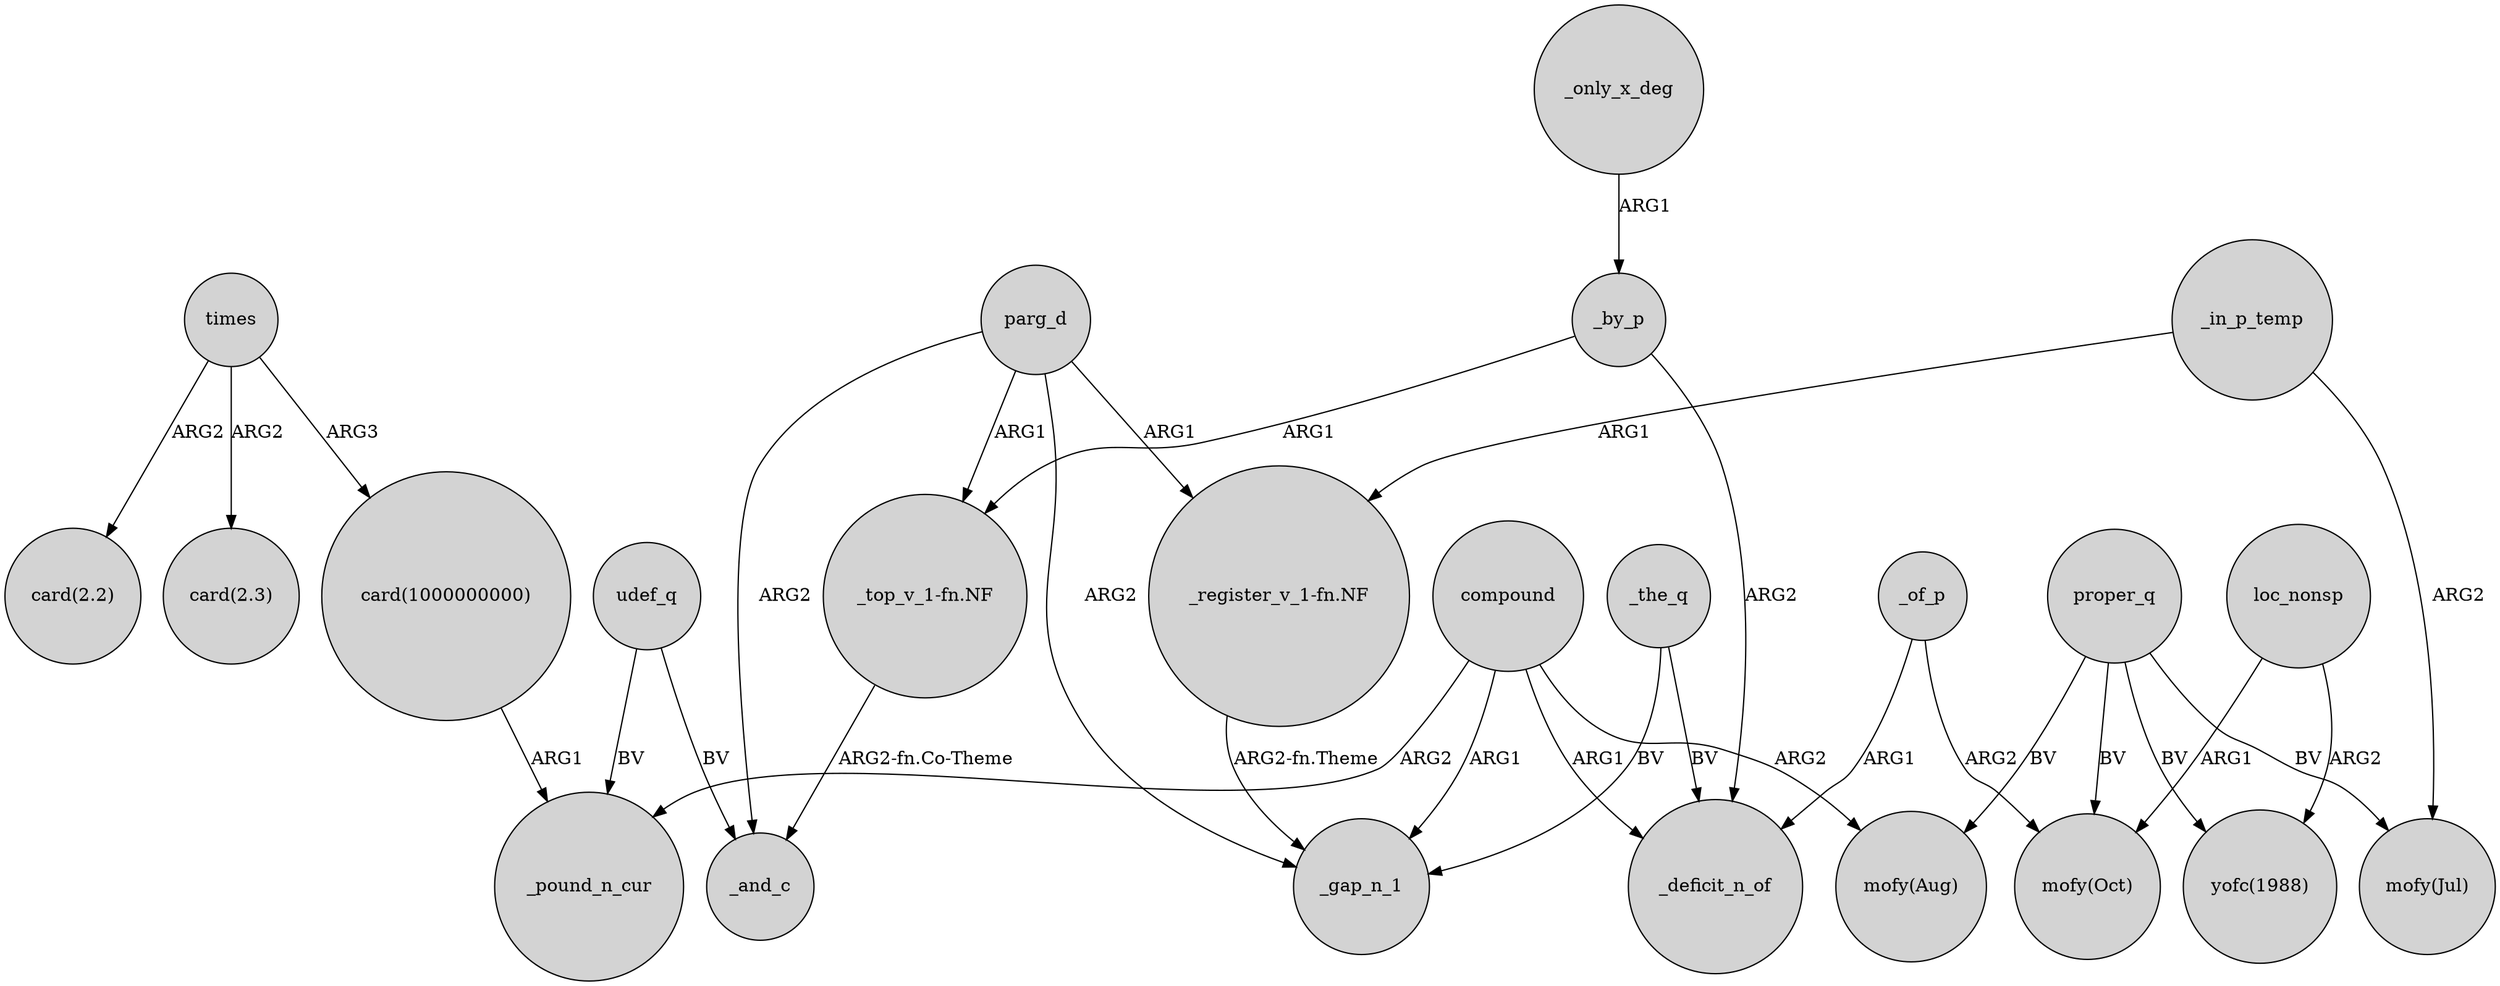 digraph {
	node [shape=circle style=filled]
	times -> "card(2.2)" [label=ARG2]
	proper_q -> "mofy(Jul)" [label=BV]
	loc_nonsp -> "mofy(Oct)" [label=ARG1]
	_the_q -> _gap_n_1 [label=BV]
	parg_d -> "_register_v_1-fn.NF" [label=ARG1]
	_in_p_temp -> "_register_v_1-fn.NF" [label=ARG1]
	proper_q -> "mofy(Oct)" [label=BV]
	udef_q -> _pound_n_cur [label=BV]
	times -> "card(2.3)" [label=ARG2]
	_of_p -> _deficit_n_of [label=ARG1]
	parg_d -> _and_c [label=ARG2]
	_of_p -> "mofy(Oct)" [label=ARG2]
	parg_d -> "_top_v_1-fn.NF" [label=ARG1]
	times -> "card(1000000000)" [label=ARG3]
	compound -> _pound_n_cur [label=ARG2]
	_in_p_temp -> "mofy(Jul)" [label=ARG2]
	proper_q -> "yofc(1988)" [label=BV]
	proper_q -> "mofy(Aug)" [label=BV]
	parg_d -> _gap_n_1 [label=ARG2]
	"_top_v_1-fn.NF" -> _and_c [label="ARG2-fn.Co-Theme"]
	compound -> _deficit_n_of [label=ARG1]
	"_register_v_1-fn.NF" -> _gap_n_1 [label="ARG2-fn.Theme"]
	_by_p -> "_top_v_1-fn.NF" [label=ARG1]
	"card(1000000000)" -> _pound_n_cur [label=ARG1]
	compound -> _gap_n_1 [label=ARG1]
	_the_q -> _deficit_n_of [label=BV]
	_only_x_deg -> _by_p [label=ARG1]
	udef_q -> _and_c [label=BV]
	_by_p -> _deficit_n_of [label=ARG2]
	compound -> "mofy(Aug)" [label=ARG2]
	loc_nonsp -> "yofc(1988)" [label=ARG2]
}
